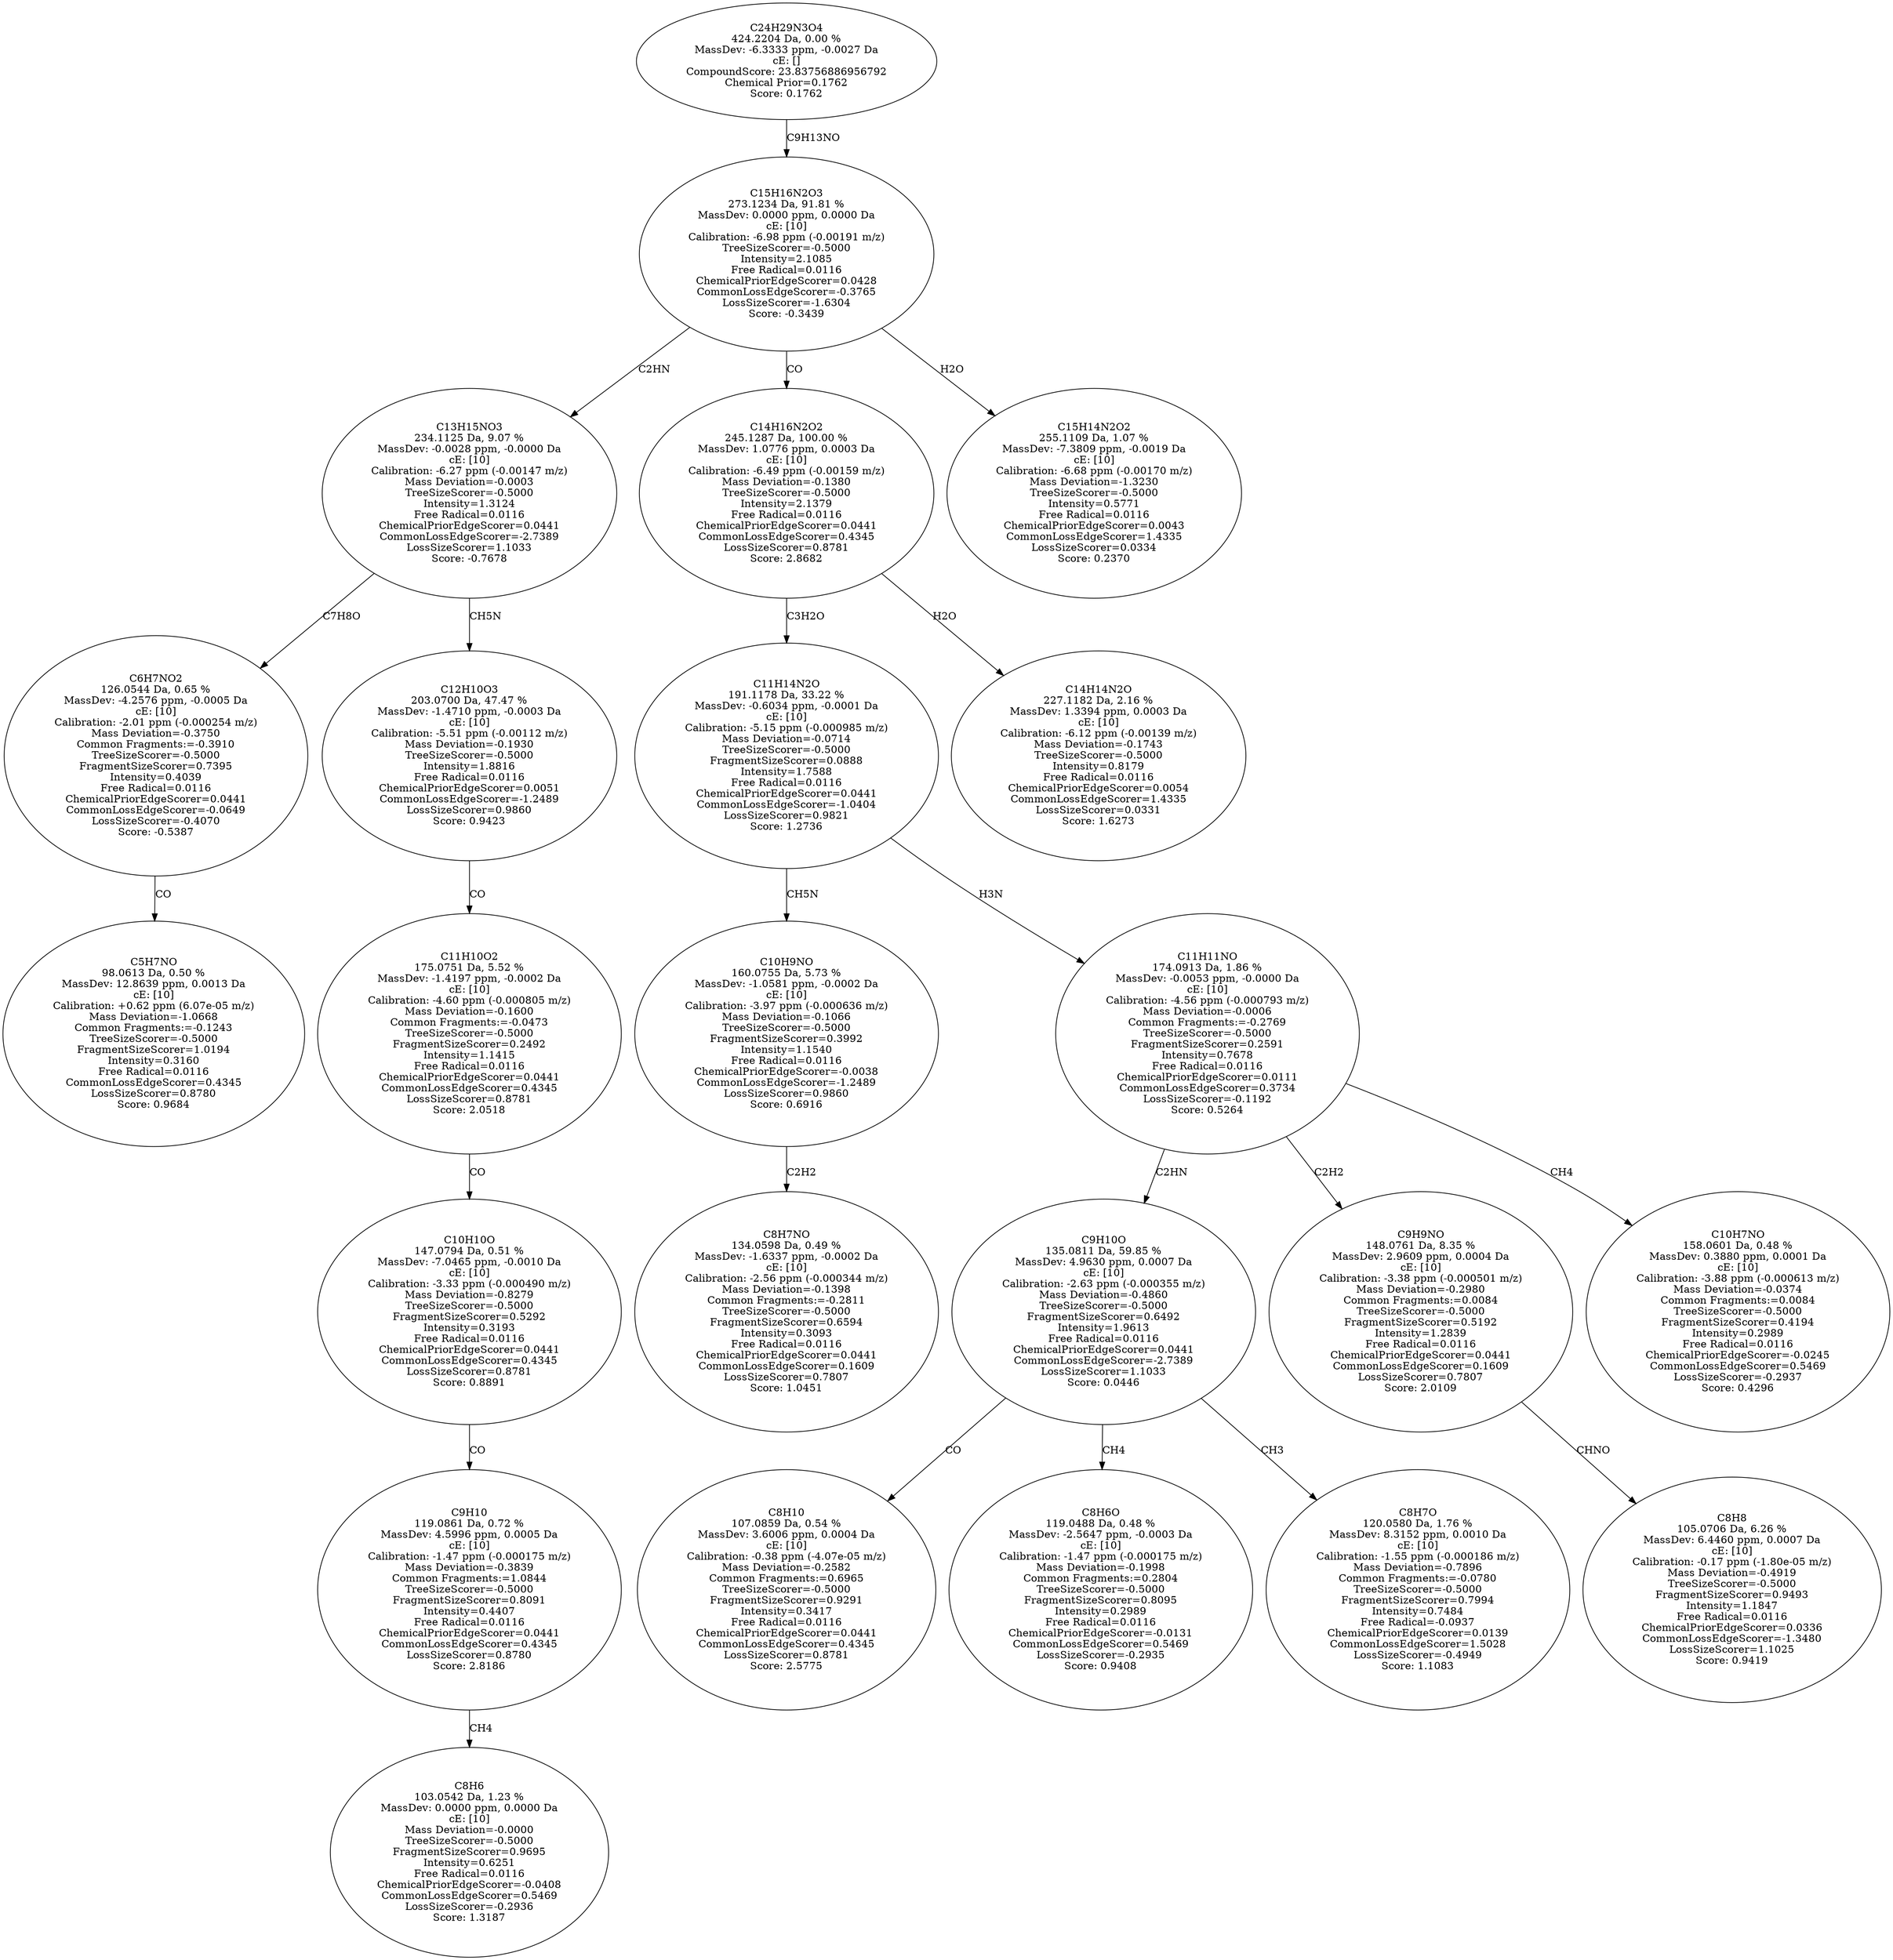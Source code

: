 strict digraph {
v1 [label="C5H7NO\n98.0613 Da, 0.50 %\nMassDev: 12.8639 ppm, 0.0013 Da\ncE: [10]\nCalibration: +0.62 ppm (6.07e-05 m/z)\nMass Deviation=-1.0668\nCommon Fragments:=-0.1243\nTreeSizeScorer=-0.5000\nFragmentSizeScorer=1.0194\nIntensity=0.3160\nFree Radical=0.0116\nCommonLossEdgeScorer=0.4345\nLossSizeScorer=0.8780\nScore: 0.9684"];
v2 [label="C6H7NO2\n126.0544 Da, 0.65 %\nMassDev: -4.2576 ppm, -0.0005 Da\ncE: [10]\nCalibration: -2.01 ppm (-0.000254 m/z)\nMass Deviation=-0.3750\nCommon Fragments:=-0.3910\nTreeSizeScorer=-0.5000\nFragmentSizeScorer=0.7395\nIntensity=0.4039\nFree Radical=0.0116\nChemicalPriorEdgeScorer=0.0441\nCommonLossEdgeScorer=-0.0649\nLossSizeScorer=-0.4070\nScore: -0.5387"];
v3 [label="C8H6\n103.0542 Da, 1.23 %\nMassDev: 0.0000 ppm, 0.0000 Da\ncE: [10]\nMass Deviation=-0.0000\nTreeSizeScorer=-0.5000\nFragmentSizeScorer=0.9695\nIntensity=0.6251\nFree Radical=0.0116\nChemicalPriorEdgeScorer=-0.0408\nCommonLossEdgeScorer=0.5469\nLossSizeScorer=-0.2936\nScore: 1.3187"];
v4 [label="C9H10\n119.0861 Da, 0.72 %\nMassDev: 4.5996 ppm, 0.0005 Da\ncE: [10]\nCalibration: -1.47 ppm (-0.000175 m/z)\nMass Deviation=-0.3839\nCommon Fragments:=1.0844\nTreeSizeScorer=-0.5000\nFragmentSizeScorer=0.8091\nIntensity=0.4407\nFree Radical=0.0116\nChemicalPriorEdgeScorer=0.0441\nCommonLossEdgeScorer=0.4345\nLossSizeScorer=0.8780\nScore: 2.8186"];
v5 [label="C10H10O\n147.0794 Da, 0.51 %\nMassDev: -7.0465 ppm, -0.0010 Da\ncE: [10]\nCalibration: -3.33 ppm (-0.000490 m/z)\nMass Deviation=-0.8279\nTreeSizeScorer=-0.5000\nFragmentSizeScorer=0.5292\nIntensity=0.3193\nFree Radical=0.0116\nChemicalPriorEdgeScorer=0.0441\nCommonLossEdgeScorer=0.4345\nLossSizeScorer=0.8781\nScore: 0.8891"];
v6 [label="C11H10O2\n175.0751 Da, 5.52 %\nMassDev: -1.4197 ppm, -0.0002 Da\ncE: [10]\nCalibration: -4.60 ppm (-0.000805 m/z)\nMass Deviation=-0.1600\nCommon Fragments:=-0.0473\nTreeSizeScorer=-0.5000\nFragmentSizeScorer=0.2492\nIntensity=1.1415\nFree Radical=0.0116\nChemicalPriorEdgeScorer=0.0441\nCommonLossEdgeScorer=0.4345\nLossSizeScorer=0.8781\nScore: 2.0518"];
v7 [label="C12H10O3\n203.0700 Da, 47.47 %\nMassDev: -1.4710 ppm, -0.0003 Da\ncE: [10]\nCalibration: -5.51 ppm (-0.00112 m/z)\nMass Deviation=-0.1930\nTreeSizeScorer=-0.5000\nIntensity=1.8816\nFree Radical=0.0116\nChemicalPriorEdgeScorer=0.0051\nCommonLossEdgeScorer=-1.2489\nLossSizeScorer=0.9860\nScore: 0.9423"];
v8 [label="C13H15NO3\n234.1125 Da, 9.07 %\nMassDev: -0.0028 ppm, -0.0000 Da\ncE: [10]\nCalibration: -6.27 ppm (-0.00147 m/z)\nMass Deviation=-0.0003\nTreeSizeScorer=-0.5000\nIntensity=1.3124\nFree Radical=0.0116\nChemicalPriorEdgeScorer=0.0441\nCommonLossEdgeScorer=-2.7389\nLossSizeScorer=1.1033\nScore: -0.7678"];
v9 [label="C8H7NO\n134.0598 Da, 0.49 %\nMassDev: -1.6337 ppm, -0.0002 Da\ncE: [10]\nCalibration: -2.56 ppm (-0.000344 m/z)\nMass Deviation=-0.1398\nCommon Fragments:=-0.2811\nTreeSizeScorer=-0.5000\nFragmentSizeScorer=0.6594\nIntensity=0.3093\nFree Radical=0.0116\nChemicalPriorEdgeScorer=0.0441\nCommonLossEdgeScorer=0.1609\nLossSizeScorer=0.7807\nScore: 1.0451"];
v10 [label="C10H9NO\n160.0755 Da, 5.73 %\nMassDev: -1.0581 ppm, -0.0002 Da\ncE: [10]\nCalibration: -3.97 ppm (-0.000636 m/z)\nMass Deviation=-0.1066\nTreeSizeScorer=-0.5000\nFragmentSizeScorer=0.3992\nIntensity=1.1540\nFree Radical=0.0116\nChemicalPriorEdgeScorer=-0.0038\nCommonLossEdgeScorer=-1.2489\nLossSizeScorer=0.9860\nScore: 0.6916"];
v11 [label="C8H10\n107.0859 Da, 0.54 %\nMassDev: 3.6006 ppm, 0.0004 Da\ncE: [10]\nCalibration: -0.38 ppm (-4.07e-05 m/z)\nMass Deviation=-0.2582\nCommon Fragments:=0.6965\nTreeSizeScorer=-0.5000\nFragmentSizeScorer=0.9291\nIntensity=0.3417\nFree Radical=0.0116\nChemicalPriorEdgeScorer=0.0441\nCommonLossEdgeScorer=0.4345\nLossSizeScorer=0.8781\nScore: 2.5775"];
v12 [label="C8H6O\n119.0488 Da, 0.48 %\nMassDev: -2.5647 ppm, -0.0003 Da\ncE: [10]\nCalibration: -1.47 ppm (-0.000175 m/z)\nMass Deviation=-0.1998\nCommon Fragments:=0.2804\nTreeSizeScorer=-0.5000\nFragmentSizeScorer=0.8095\nIntensity=0.2989\nFree Radical=0.0116\nChemicalPriorEdgeScorer=-0.0131\nCommonLossEdgeScorer=0.5469\nLossSizeScorer=-0.2935\nScore: 0.9408"];
v13 [label="C8H7O\n120.0580 Da, 1.76 %\nMassDev: 8.3152 ppm, 0.0010 Da\ncE: [10]\nCalibration: -1.55 ppm (-0.000186 m/z)\nMass Deviation=-0.7896\nCommon Fragments:=-0.0780\nTreeSizeScorer=-0.5000\nFragmentSizeScorer=0.7994\nIntensity=0.7484\nFree Radical=-0.0937\nChemicalPriorEdgeScorer=0.0139\nCommonLossEdgeScorer=1.5028\nLossSizeScorer=-0.4949\nScore: 1.1083"];
v14 [label="C9H10O\n135.0811 Da, 59.85 %\nMassDev: 4.9630 ppm, 0.0007 Da\ncE: [10]\nCalibration: -2.63 ppm (-0.000355 m/z)\nMass Deviation=-0.4860\nTreeSizeScorer=-0.5000\nFragmentSizeScorer=0.6492\nIntensity=1.9613\nFree Radical=0.0116\nChemicalPriorEdgeScorer=0.0441\nCommonLossEdgeScorer=-2.7389\nLossSizeScorer=1.1033\nScore: 0.0446"];
v15 [label="C8H8\n105.0706 Da, 6.26 %\nMassDev: 6.4460 ppm, 0.0007 Da\ncE: [10]\nCalibration: -0.17 ppm (-1.80e-05 m/z)\nMass Deviation=-0.4919\nTreeSizeScorer=-0.5000\nFragmentSizeScorer=0.9493\nIntensity=1.1847\nFree Radical=0.0116\nChemicalPriorEdgeScorer=0.0336\nCommonLossEdgeScorer=-1.3480\nLossSizeScorer=1.1025\nScore: 0.9419"];
v16 [label="C9H9NO\n148.0761 Da, 8.35 %\nMassDev: 2.9609 ppm, 0.0004 Da\ncE: [10]\nCalibration: -3.38 ppm (-0.000501 m/z)\nMass Deviation=-0.2980\nCommon Fragments:=0.0084\nTreeSizeScorer=-0.5000\nFragmentSizeScorer=0.5192\nIntensity=1.2839\nFree Radical=0.0116\nChemicalPriorEdgeScorer=0.0441\nCommonLossEdgeScorer=0.1609\nLossSizeScorer=0.7807\nScore: 2.0109"];
v17 [label="C10H7NO\n158.0601 Da, 0.48 %\nMassDev: 0.3880 ppm, 0.0001 Da\ncE: [10]\nCalibration: -3.88 ppm (-0.000613 m/z)\nMass Deviation=-0.0374\nCommon Fragments:=0.0084\nTreeSizeScorer=-0.5000\nFragmentSizeScorer=0.4194\nIntensity=0.2989\nFree Radical=0.0116\nChemicalPriorEdgeScorer=-0.0245\nCommonLossEdgeScorer=0.5469\nLossSizeScorer=-0.2937\nScore: 0.4296"];
v18 [label="C11H11NO\n174.0913 Da, 1.86 %\nMassDev: -0.0053 ppm, -0.0000 Da\ncE: [10]\nCalibration: -4.56 ppm (-0.000793 m/z)\nMass Deviation=-0.0006\nCommon Fragments:=-0.2769\nTreeSizeScorer=-0.5000\nFragmentSizeScorer=0.2591\nIntensity=0.7678\nFree Radical=0.0116\nChemicalPriorEdgeScorer=0.0111\nCommonLossEdgeScorer=0.3734\nLossSizeScorer=-0.1192\nScore: 0.5264"];
v19 [label="C11H14N2O\n191.1178 Da, 33.22 %\nMassDev: -0.6034 ppm, -0.0001 Da\ncE: [10]\nCalibration: -5.15 ppm (-0.000985 m/z)\nMass Deviation=-0.0714\nTreeSizeScorer=-0.5000\nFragmentSizeScorer=0.0888\nIntensity=1.7588\nFree Radical=0.0116\nChemicalPriorEdgeScorer=0.0441\nCommonLossEdgeScorer=-1.0404\nLossSizeScorer=0.9821\nScore: 1.2736"];
v20 [label="C14H14N2O\n227.1182 Da, 2.16 %\nMassDev: 1.3394 ppm, 0.0003 Da\ncE: [10]\nCalibration: -6.12 ppm (-0.00139 m/z)\nMass Deviation=-0.1743\nTreeSizeScorer=-0.5000\nIntensity=0.8179\nFree Radical=0.0116\nChemicalPriorEdgeScorer=0.0054\nCommonLossEdgeScorer=1.4335\nLossSizeScorer=0.0331\nScore: 1.6273"];
v21 [label="C14H16N2O2\n245.1287 Da, 100.00 %\nMassDev: 1.0776 ppm, 0.0003 Da\ncE: [10]\nCalibration: -6.49 ppm (-0.00159 m/z)\nMass Deviation=-0.1380\nTreeSizeScorer=-0.5000\nIntensity=2.1379\nFree Radical=0.0116\nChemicalPriorEdgeScorer=0.0441\nCommonLossEdgeScorer=0.4345\nLossSizeScorer=0.8781\nScore: 2.8682"];
v22 [label="C15H14N2O2\n255.1109 Da, 1.07 %\nMassDev: -7.3809 ppm, -0.0019 Da\ncE: [10]\nCalibration: -6.68 ppm (-0.00170 m/z)\nMass Deviation=-1.3230\nTreeSizeScorer=-0.5000\nIntensity=0.5771\nFree Radical=0.0116\nChemicalPriorEdgeScorer=0.0043\nCommonLossEdgeScorer=1.4335\nLossSizeScorer=0.0334\nScore: 0.2370"];
v23 [label="C15H16N2O3\n273.1234 Da, 91.81 %\nMassDev: 0.0000 ppm, 0.0000 Da\ncE: [10]\nCalibration: -6.98 ppm (-0.00191 m/z)\nTreeSizeScorer=-0.5000\nIntensity=2.1085\nFree Radical=0.0116\nChemicalPriorEdgeScorer=0.0428\nCommonLossEdgeScorer=-0.3765\nLossSizeScorer=-1.6304\nScore: -0.3439"];
v24 [label="C24H29N3O4\n424.2204 Da, 0.00 %\nMassDev: -6.3333 ppm, -0.0027 Da\ncE: []\nCompoundScore: 23.83756886956792\nChemical Prior=0.1762\nScore: 0.1762"];
v2 -> v1 [label="CO"];
v8 -> v2 [label="C7H8O"];
v4 -> v3 [label="CH4"];
v5 -> v4 [label="CO"];
v6 -> v5 [label="CO"];
v7 -> v6 [label="CO"];
v8 -> v7 [label="CH5N"];
v23 -> v8 [label="C2HN"];
v10 -> v9 [label="C2H2"];
v19 -> v10 [label="CH5N"];
v14 -> v11 [label="CO"];
v14 -> v12 [label="CH4"];
v14 -> v13 [label="CH3"];
v18 -> v14 [label="C2HN"];
v16 -> v15 [label="CHNO"];
v18 -> v16 [label="C2H2"];
v18 -> v17 [label="CH4"];
v19 -> v18 [label="H3N"];
v21 -> v19 [label="C3H2O"];
v21 -> v20 [label="H2O"];
v23 -> v21 [label="CO"];
v23 -> v22 [label="H2O"];
v24 -> v23 [label="C9H13NO"];
}